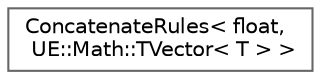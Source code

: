 digraph "Graphical Class Hierarchy"
{
 // INTERACTIVE_SVG=YES
 // LATEX_PDF_SIZE
  bgcolor="transparent";
  edge [fontname=Helvetica,fontsize=10,labelfontname=Helvetica,labelfontsize=10];
  node [fontname=Helvetica,fontsize=10,shape=box,height=0.2,width=0.4];
  rankdir="LR";
  Node0 [id="Node000000",label="ConcatenateRules\< float,\l UE::Math::TVector\< T \> \>",height=0.2,width=0.4,color="grey40", fillcolor="white", style="filled",URL="$d1/db4/structConcatenateRules_3_01float_00_01UE_1_1Math_1_1TVector_3_01T_01_4_01_4.html",tooltip=" "];
}
